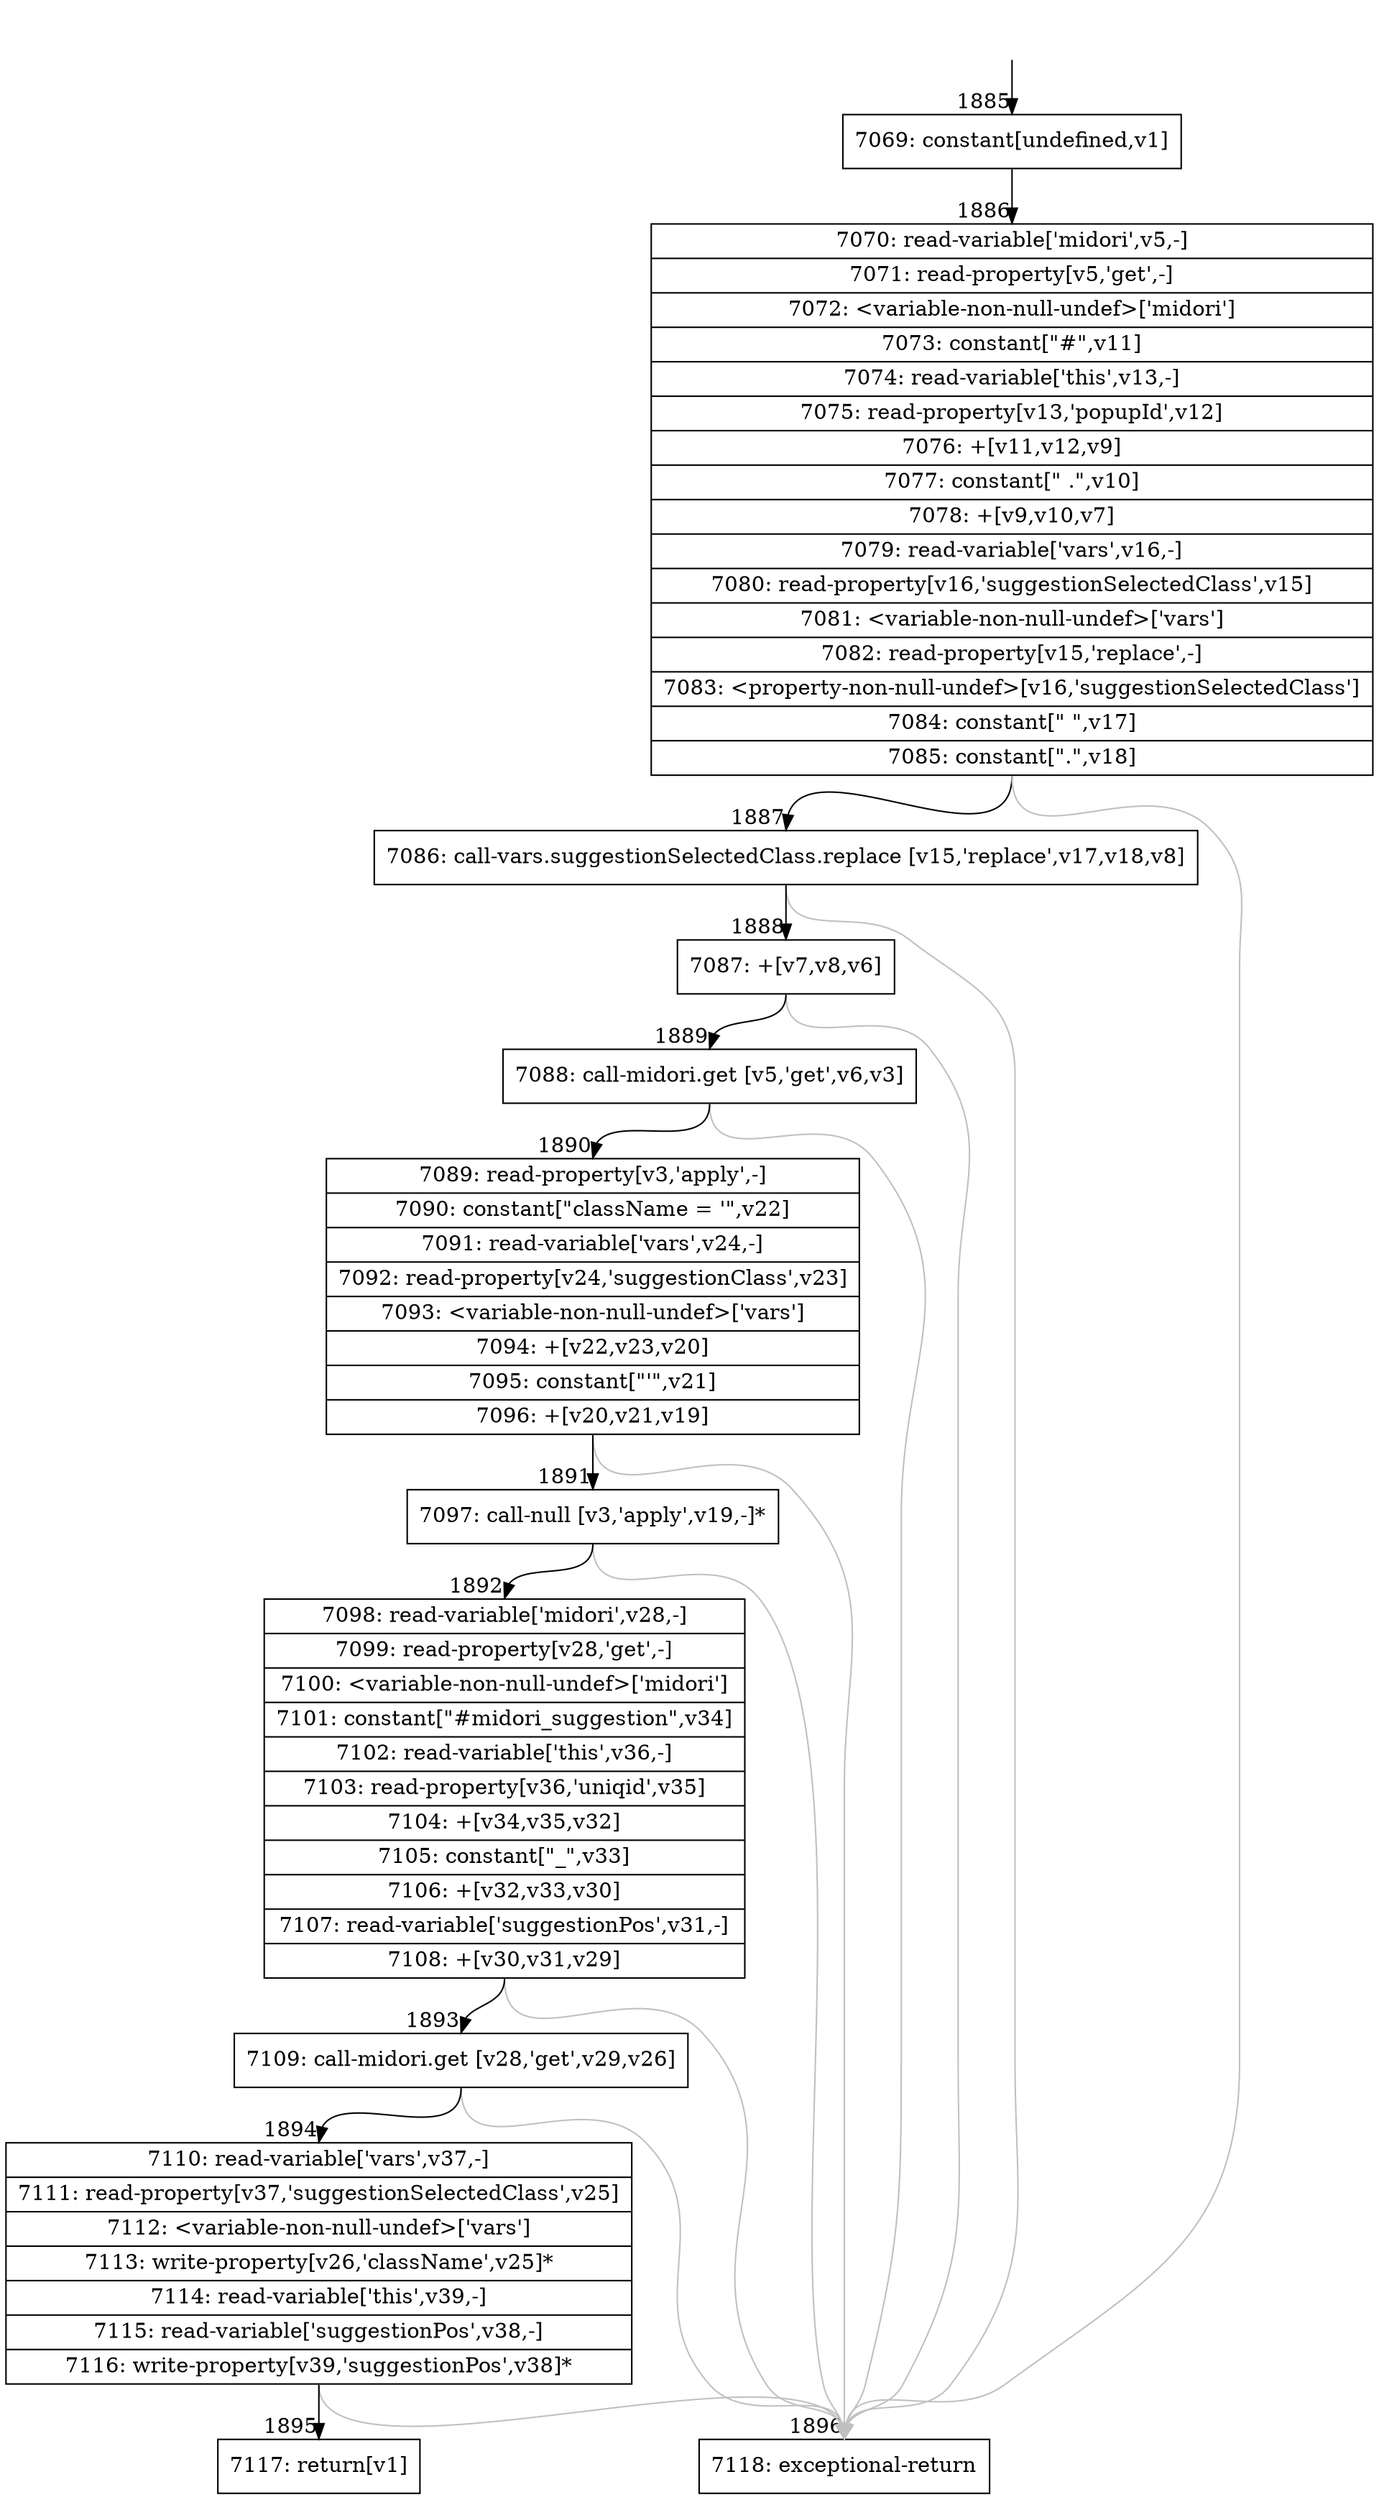 digraph {
rankdir="TD"
BB_entry104[shape=none,label=""];
BB_entry104 -> BB1885 [tailport=s, headport=n, headlabel="    1885"]
BB1885 [shape=record label="{7069: constant[undefined,v1]}" ] 
BB1885 -> BB1886 [tailport=s, headport=n, headlabel="      1886"]
BB1886 [shape=record label="{7070: read-variable['midori',v5,-]|7071: read-property[v5,'get',-]|7072: \<variable-non-null-undef\>['midori']|7073: constant[\"#\",v11]|7074: read-variable['this',v13,-]|7075: read-property[v13,'popupId',v12]|7076: +[v11,v12,v9]|7077: constant[\" .\",v10]|7078: +[v9,v10,v7]|7079: read-variable['vars',v16,-]|7080: read-property[v16,'suggestionSelectedClass',v15]|7081: \<variable-non-null-undef\>['vars']|7082: read-property[v15,'replace',-]|7083: \<property-non-null-undef\>[v16,'suggestionSelectedClass']|7084: constant[\" \",v17]|7085: constant[\".\",v18]}" ] 
BB1886 -> BB1887 [tailport=s, headport=n, headlabel="      1887"]
BB1886 -> BB1896 [tailport=s, headport=n, color=gray, headlabel="      1896"]
BB1887 [shape=record label="{7086: call-vars.suggestionSelectedClass.replace [v15,'replace',v17,v18,v8]}" ] 
BB1887 -> BB1888 [tailport=s, headport=n, headlabel="      1888"]
BB1887 -> BB1896 [tailport=s, headport=n, color=gray]
BB1888 [shape=record label="{7087: +[v7,v8,v6]}" ] 
BB1888 -> BB1889 [tailport=s, headport=n, headlabel="      1889"]
BB1888 -> BB1896 [tailport=s, headport=n, color=gray]
BB1889 [shape=record label="{7088: call-midori.get [v5,'get',v6,v3]}" ] 
BB1889 -> BB1890 [tailport=s, headport=n, headlabel="      1890"]
BB1889 -> BB1896 [tailport=s, headport=n, color=gray]
BB1890 [shape=record label="{7089: read-property[v3,'apply',-]|7090: constant[\"className = '\",v22]|7091: read-variable['vars',v24,-]|7092: read-property[v24,'suggestionClass',v23]|7093: \<variable-non-null-undef\>['vars']|7094: +[v22,v23,v20]|7095: constant[\"'\",v21]|7096: +[v20,v21,v19]}" ] 
BB1890 -> BB1891 [tailport=s, headport=n, headlabel="      1891"]
BB1890 -> BB1896 [tailport=s, headport=n, color=gray]
BB1891 [shape=record label="{7097: call-null [v3,'apply',v19,-]*}" ] 
BB1891 -> BB1892 [tailport=s, headport=n, headlabel="      1892"]
BB1891 -> BB1896 [tailport=s, headport=n, color=gray]
BB1892 [shape=record label="{7098: read-variable['midori',v28,-]|7099: read-property[v28,'get',-]|7100: \<variable-non-null-undef\>['midori']|7101: constant[\"#midori_suggestion\",v34]|7102: read-variable['this',v36,-]|7103: read-property[v36,'uniqid',v35]|7104: +[v34,v35,v32]|7105: constant[\"_\",v33]|7106: +[v32,v33,v30]|7107: read-variable['suggestionPos',v31,-]|7108: +[v30,v31,v29]}" ] 
BB1892 -> BB1893 [tailport=s, headport=n, headlabel="      1893"]
BB1892 -> BB1896 [tailport=s, headport=n, color=gray]
BB1893 [shape=record label="{7109: call-midori.get [v28,'get',v29,v26]}" ] 
BB1893 -> BB1894 [tailport=s, headport=n, headlabel="      1894"]
BB1893 -> BB1896 [tailport=s, headport=n, color=gray]
BB1894 [shape=record label="{7110: read-variable['vars',v37,-]|7111: read-property[v37,'suggestionSelectedClass',v25]|7112: \<variable-non-null-undef\>['vars']|7113: write-property[v26,'className',v25]*|7114: read-variable['this',v39,-]|7115: read-variable['suggestionPos',v38,-]|7116: write-property[v39,'suggestionPos',v38]*}" ] 
BB1894 -> BB1895 [tailport=s, headport=n, headlabel="      1895"]
BB1894 -> BB1896 [tailport=s, headport=n, color=gray]
BB1895 [shape=record label="{7117: return[v1]}" ] 
BB1896 [shape=record label="{7118: exceptional-return}" ] 
//#$~ 1388
}

